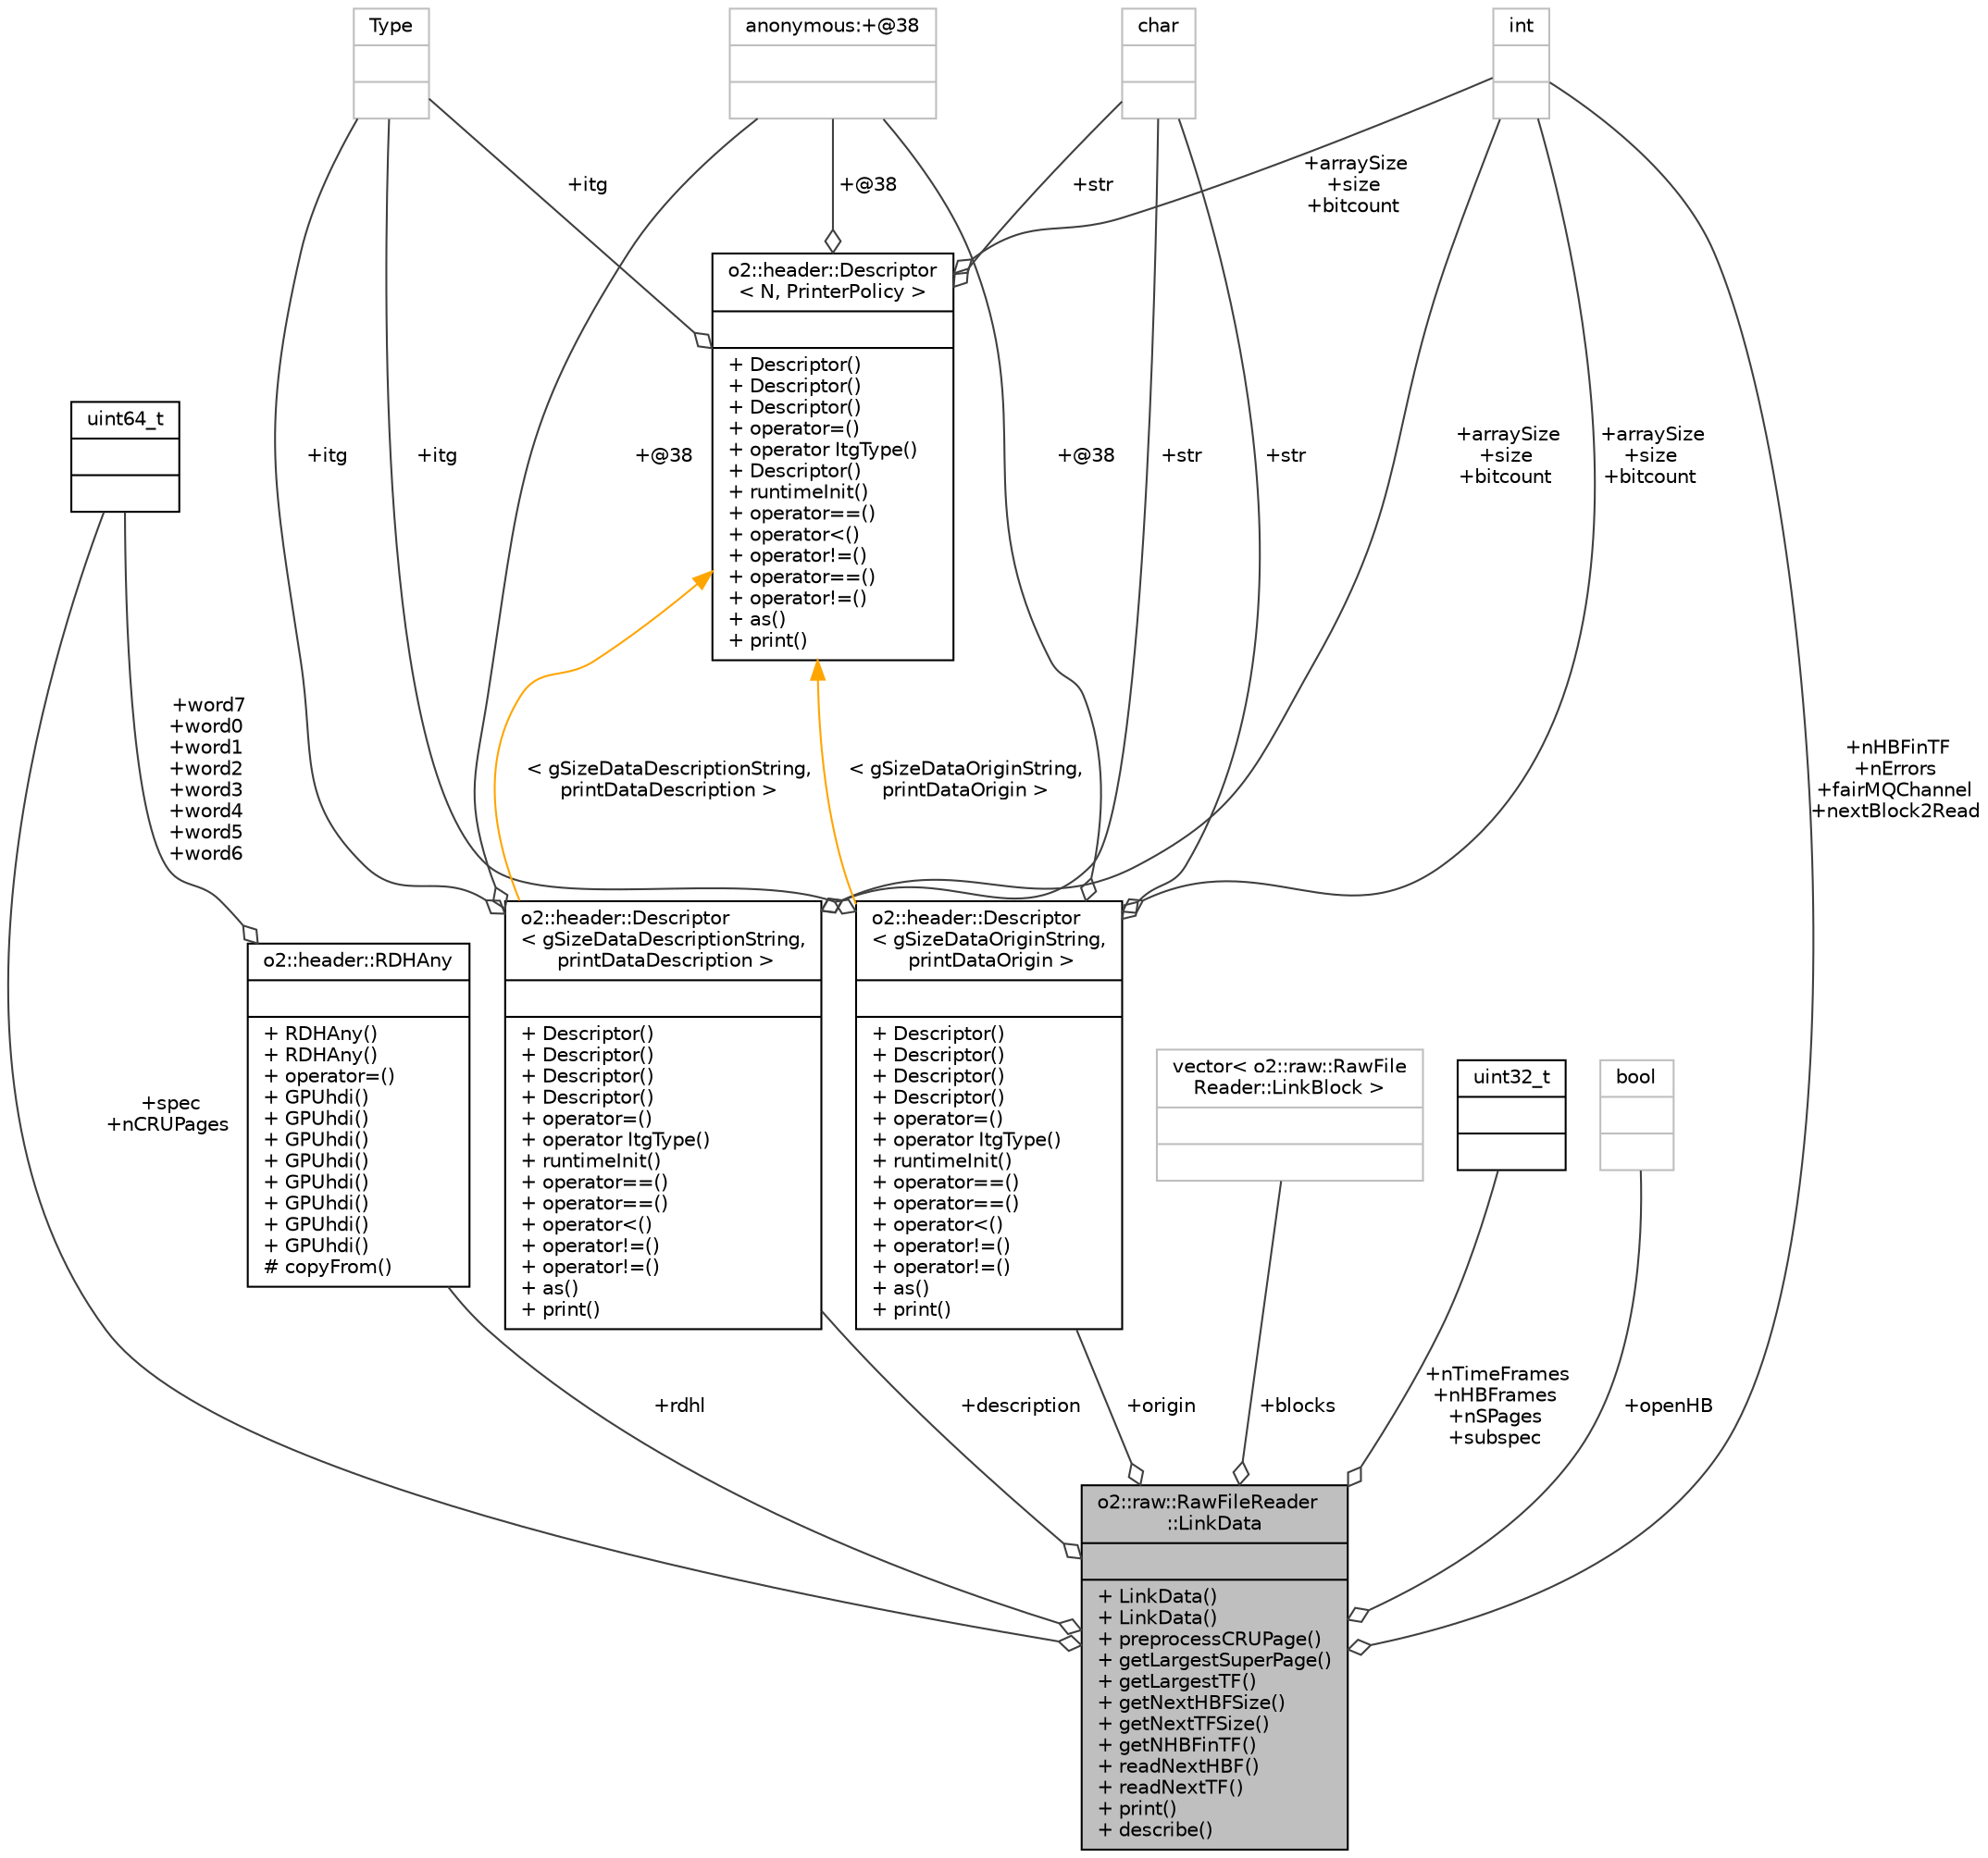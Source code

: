 digraph "o2::raw::RawFileReader::LinkData"
{
 // INTERACTIVE_SVG=YES
  bgcolor="transparent";
  edge [fontname="Helvetica",fontsize="10",labelfontname="Helvetica",labelfontsize="10"];
  node [fontname="Helvetica",fontsize="10",shape=record];
  Node1 [label="{o2::raw::RawFileReader\l::LinkData\n||+ LinkData()\l+ LinkData()\l+ preprocessCRUPage()\l+ getLargestSuperPage()\l+ getLargestTF()\l+ getNextHBFSize()\l+ getNextTFSize()\l+ getNHBFinTF()\l+ readNextHBF()\l+ readNextTF()\l+ print()\l+ describe()\l}",height=0.2,width=0.4,color="black", fillcolor="grey75", style="filled", fontcolor="black"];
  Node2 -> Node1 [color="grey25",fontsize="10",style="solid",label=" +spec\n+nCRUPages" ,arrowhead="odiamond",fontname="Helvetica"];
  Node2 [label="{uint64_t\n||}",height=0.2,width=0.4,color="black",URL="$d6/d30/classuint64__t.html"];
  Node3 -> Node1 [color="grey25",fontsize="10",style="solid",label=" +origin" ,arrowhead="odiamond",fontname="Helvetica"];
  Node3 [label="{o2::header::Descriptor\l\< gSizeDataOriginString,\l printDataOrigin \>\n||+ Descriptor()\l+ Descriptor()\l+ Descriptor()\l+ Descriptor()\l+ operator=()\l+ operator ItgType()\l+ runtimeInit()\l+ operator==()\l+ operator==()\l+ operator\<()\l+ operator!=()\l+ operator!=()\l+ as()\l+ print()\l}",height=0.2,width=0.4,color="black",URL="$d9/db3/structo2_1_1header_1_1Descriptor.html"];
  Node4 -> Node3 [color="grey25",fontsize="10",style="solid",label=" +itg" ,arrowhead="odiamond",fontname="Helvetica"];
  Node4 [label="{Type\n||}",height=0.2,width=0.4,color="grey75"];
  Node5 -> Node3 [color="grey25",fontsize="10",style="solid",label=" +str" ,arrowhead="odiamond",fontname="Helvetica"];
  Node5 [label="{char\n||}",height=0.2,width=0.4,color="grey75"];
  Node6 -> Node3 [color="grey25",fontsize="10",style="solid",label=" +arraySize\n+size\n+bitcount" ,arrowhead="odiamond",fontname="Helvetica"];
  Node6 [label="{int\n||}",height=0.2,width=0.4,color="grey75"];
  Node7 -> Node3 [color="grey25",fontsize="10",style="solid",label=" +@38" ,arrowhead="odiamond",fontname="Helvetica"];
  Node7 [label="{anonymous:+@38\n||}",height=0.2,width=0.4,color="grey75"];
  Node8 -> Node3 [dir="back",color="orange",fontsize="10",style="solid",label=" \< gSizeDataOriginString,\l printDataOrigin \>" ,fontname="Helvetica"];
  Node8 [label="{o2::header::Descriptor\l\< N, PrinterPolicy \>\n||+ Descriptor()\l+ Descriptor()\l+ Descriptor()\l+ operator=()\l+ operator ItgType()\l+ Descriptor()\l+ runtimeInit()\l+ operator==()\l+ operator\<()\l+ operator!=()\l+ operator==()\l+ operator!=()\l+ as()\l+ print()\l}",height=0.2,width=0.4,color="black",URL="$d9/db3/structo2_1_1header_1_1Descriptor.html"];
  Node4 -> Node8 [color="grey25",fontsize="10",style="solid",label=" +itg" ,arrowhead="odiamond",fontname="Helvetica"];
  Node5 -> Node8 [color="grey25",fontsize="10",style="solid",label=" +str" ,arrowhead="odiamond",fontname="Helvetica"];
  Node6 -> Node8 [color="grey25",fontsize="10",style="solid",label=" +arraySize\n+size\n+bitcount" ,arrowhead="odiamond",fontname="Helvetica"];
  Node7 -> Node8 [color="grey25",fontsize="10",style="solid",label=" +@38" ,arrowhead="odiamond",fontname="Helvetica"];
  Node9 -> Node1 [color="grey25",fontsize="10",style="solid",label=" +description" ,arrowhead="odiamond",fontname="Helvetica"];
  Node9 [label="{o2::header::Descriptor\l\< gSizeDataDescriptionString,\l printDataDescription \>\n||+ Descriptor()\l+ Descriptor()\l+ Descriptor()\l+ Descriptor()\l+ operator=()\l+ operator ItgType()\l+ runtimeInit()\l+ operator==()\l+ operator==()\l+ operator\<()\l+ operator!=()\l+ operator!=()\l+ as()\l+ print()\l}",height=0.2,width=0.4,color="black",URL="$d9/db3/structo2_1_1header_1_1Descriptor.html"];
  Node4 -> Node9 [color="grey25",fontsize="10",style="solid",label=" +itg" ,arrowhead="odiamond",fontname="Helvetica"];
  Node5 -> Node9 [color="grey25",fontsize="10",style="solid",label=" +str" ,arrowhead="odiamond",fontname="Helvetica"];
  Node6 -> Node9 [color="grey25",fontsize="10",style="solid",label=" +arraySize\n+size\n+bitcount" ,arrowhead="odiamond",fontname="Helvetica"];
  Node7 -> Node9 [color="grey25",fontsize="10",style="solid",label=" +@38" ,arrowhead="odiamond",fontname="Helvetica"];
  Node8 -> Node9 [dir="back",color="orange",fontsize="10",style="solid",label=" \< gSizeDataDescriptionString,\l printDataDescription \>" ,fontname="Helvetica"];
  Node10 -> Node1 [color="grey25",fontsize="10",style="solid",label=" +blocks" ,arrowhead="odiamond",fontname="Helvetica"];
  Node10 [label="{vector\< o2::raw::RawFile\lReader::LinkBlock \>\n||}",height=0.2,width=0.4,color="grey75"];
  Node11 -> Node1 [color="grey25",fontsize="10",style="solid",label=" +nTimeFrames\n+nHBFrames\n+nSPages\n+subspec" ,arrowhead="odiamond",fontname="Helvetica"];
  Node11 [label="{uint32_t\n||}",height=0.2,width=0.4,color="black",URL="$d3/d87/classuint32__t.html"];
  Node6 -> Node1 [color="grey25",fontsize="10",style="solid",label=" +nHBFinTF\n+nErrors\n+fairMQChannel\n+nextBlock2Read" ,arrowhead="odiamond",fontname="Helvetica"];
  Node12 -> Node1 [color="grey25",fontsize="10",style="solid",label=" +openHB" ,arrowhead="odiamond",fontname="Helvetica"];
  Node12 [label="{bool\n||}",height=0.2,width=0.4,color="grey75"];
  Node13 -> Node1 [color="grey25",fontsize="10",style="solid",label=" +rdhl" ,arrowhead="odiamond",fontname="Helvetica"];
  Node13 [label="{o2::header::RDHAny\n||+ RDHAny()\l+ RDHAny()\l+ operator=()\l+ GPUhdi()\l+ GPUhdi()\l+ GPUhdi()\l+ GPUhdi()\l+ GPUhdi()\l+ GPUhdi()\l+ GPUhdi()\l+ GPUhdi()\l# copyFrom()\l}",height=0.2,width=0.4,color="black",URL="$d3/d22/structo2_1_1header_1_1RDHAny.html"];
  Node2 -> Node13 [color="grey25",fontsize="10",style="solid",label=" +word7\n+word0\n+word1\n+word2\n+word3\n+word4\n+word5\n+word6" ,arrowhead="odiamond",fontname="Helvetica"];
}
